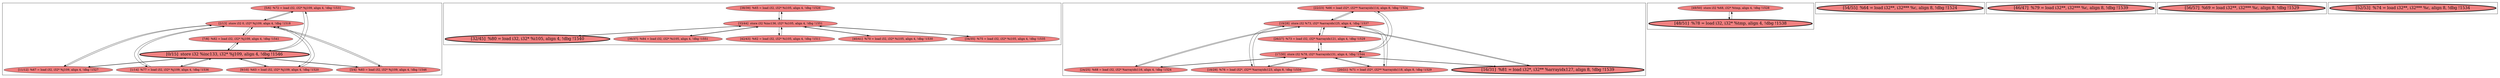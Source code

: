 
digraph G {



node2405->node2407 [ ]
node2429->node2425 [ ]
node2407->node2404 [ ]
node2404->node2407 [ ]
node2427->node2425 [ ]
node2425->node2427 [ ]
node2425->node2430 [ ]
node2418->node2415 [ ]
node2415->node2418 [ ]
node2403->node2407 [ ]
node2407->node2409 [ ]
node2408->node2407 [ ]
node2409->node2407 [ ]
node2406->node2405 [ ]
node2414->node2413 [ ]
node2431->node2425 [ ]
node2415->node2416 [ ]
node2418->node2413 [ ]
node2406->node2408 [ ]
node2410->node2407 [ ]
node2417->node2413 [ ]
node2407->node2405 [ ]
node2425->node2431 [ ]
node2430->node2425 [ ]
node2413->node2414 [ ]
node2413->node2416 [ ]
node2412->node2415 [ ]
node2404->node2406 [ ]
node2407->node2408 [ ]
node2428->node2425 [ ]
node2415->node2411 [ ]
node2412->node2413 [ ]
node2415->node2417 [ ]
node2415->node2412 [ ]
node2406->node2403 [ ]
node2413->node2412 [ ]
node2426->node2425 [ ]
node2423->node2424 [ ]
node2408->node2406 [ ]
node2417->node2415 [ ]
node2425->node2428 [ ]
node2410->node2406 [ ]
node2413->node2417 [ ]
node2413->node2418 [ ]
node2411->node2413 [ ]
node2406->node2410 [ ]
node2425->node2426 [ ]
node2406->node2409 [ ]
node2411->node2415 [ ]
node2407->node2410 [ ]
node2405->node2406 [ ]
node2409->node2406 [ ]
node2407->node2403 [ ]
node2415->node2414 [ ]
node2425->node2429 [ ]
node2413->node2411 [ ]
node2414->node2415 [ ]
node2406->node2404 [ ]
node2416->node2415 [ ]
node2403->node2406 [ ]
node2416->node2413 [ ]
node2424->node2423 [ ]


subgraph cluster7 {


node2431 [fillcolor=lightcoral,label="[40/41]  %70 = load i32, i32* %i105, align 4, !dbg !1530",shape=ellipse,style=filled ]
node2426 [penwidth=3.0,fontsize=20,fillcolor=lightcoral,label="[32/45]  %80 = load i32, i32* %i105, align 4, !dbg !1540",shape=ellipse,style=filled ]
node2427 [fillcolor=lightcoral,label="[36/37]  %84 = load i32, i32* %i105, align 4, !dbg !1551",shape=ellipse,style=filled ]
node2429 [fillcolor=lightcoral,label="[38/39]  %65 = load i32, i32* %i105, align 4, !dbg !1526",shape=ellipse,style=filled ]
node2425 [fillcolor=lightcoral,label="[33/44]  store i32 %inc136, i32* %i105, align 4, !dbg !1551",shape=ellipse,style=filled ]
node2430 [fillcolor=lightcoral,label="[42/43]  %62 = load i32, i32* %i105, align 4, !dbg !1511",shape=ellipse,style=filled ]
node2428 [fillcolor=lightcoral,label="[34/35]  %75 = load i32, i32* %i105, align 4, !dbg !1535",shape=ellipse,style=filled ]



}

subgraph cluster6 {


node2424 [penwidth=3.0,fontsize=20,fillcolor=lightcoral,label="[48/51]  %78 = load i32, i32* %tmp, align 4, !dbg !1538",shape=ellipse,style=filled ]
node2423 [fillcolor=lightcoral,label="[49/50]  store i32 %68, i32* %tmp, align 4, !dbg !1528",shape=ellipse,style=filled ]



}

subgraph cluster0 {


node2409 [fillcolor=lightcoral,label="[3/4]  %83 = load i32, i32* %j109, align 4, !dbg !1546",shape=ellipse,style=filled ]
node2404 [fillcolor=lightcoral,label="[1/14]  %77 = load i32, i32* %j109, align 4, !dbg !1536",shape=ellipse,style=filled ]
node2410 [fillcolor=lightcoral,label="[7/8]  %82 = load i32, i32* %j109, align 4, !dbg !1541",shape=ellipse,style=filled ]
node2406 [penwidth=3.0,fontsize=20,fillcolor=lightcoral,label="[0/15]  store i32 %inc133, i32* %j109, align 4, !dbg !1546",shape=ellipse,style=filled ]
node2405 [fillcolor=lightcoral,label="[5/6]  %72 = load i32, i32* %j109, align 4, !dbg !1531",shape=ellipse,style=filled ]
node2407 [fillcolor=lightcoral,label="[2/13]  store i32 0, i32* %j109, align 4, !dbg !1518",shape=ellipse,style=filled ]
node2403 [fillcolor=lightcoral,label="[9/10]  %63 = load i32, i32* %j109, align 4, !dbg !1520",shape=ellipse,style=filled ]
node2408 [fillcolor=lightcoral,label="[11/12]  %67 = load i32, i32* %j109, align 4, !dbg !1527",shape=ellipse,style=filled ]



}

subgraph cluster5 {


node2422 [penwidth=3.0,fontsize=20,fillcolor=lightcoral,label="[54/55]  %64 = load i32**, i32*** %c, align 8, !dbg !1524",shape=ellipse,style=filled ]



}

subgraph cluster1 {


node2418 [fillcolor=lightcoral,label="[22/23]  %66 = load i32*, i32** %arrayidx114, align 8, !dbg !1524",shape=ellipse,style=filled ]
node2417 [penwidth=3.0,fontsize=20,fillcolor=lightcoral,label="[16/31]  %81 = load i32*, i32** %arrayidx127, align 8, !dbg !1539",shape=ellipse,style=filled ]
node2412 [fillcolor=lightcoral,label="[24/25]  %68 = load i32, i32* %arrayidx116, align 4, !dbg !1524",shape=ellipse,style=filled ]
node2411 [fillcolor=lightcoral,label="[26/27]  %73 = load i32, i32* %arrayidx121, align 4, !dbg !1529",shape=ellipse,style=filled ]
node2415 [fillcolor=lightcoral,label="[19/28]  store i32 %73, i32* %arrayidx125, align 4, !dbg !1537",shape=ellipse,style=filled ]
node2413 [fillcolor=lightcoral,label="[17/30]  store i32 %78, i32* %arrayidx131, align 4, !dbg !1544",shape=ellipse,style=filled ]
node2414 [fillcolor=lightcoral,label="[18/29]  %76 = load i32*, i32** %arrayidx123, align 8, !dbg !1534",shape=ellipse,style=filled ]
node2416 [fillcolor=lightcoral,label="[20/21]  %71 = load i32*, i32** %arrayidx118, align 8, !dbg !1529",shape=ellipse,style=filled ]



}

subgraph cluster2 {


node2419 [penwidth=3.0,fontsize=20,fillcolor=lightcoral,label="[46/47]  %79 = load i32**, i32*** %c, align 8, !dbg !1539",shape=ellipse,style=filled ]



}

subgraph cluster3 {


node2420 [penwidth=3.0,fontsize=20,fillcolor=lightcoral,label="[56/57]  %69 = load i32**, i32*** %c, align 8, !dbg !1529",shape=ellipse,style=filled ]



}

subgraph cluster4 {


node2421 [penwidth=3.0,fontsize=20,fillcolor=lightcoral,label="[52/53]  %74 = load i32**, i32*** %c, align 8, !dbg !1534",shape=ellipse,style=filled ]



}

}
